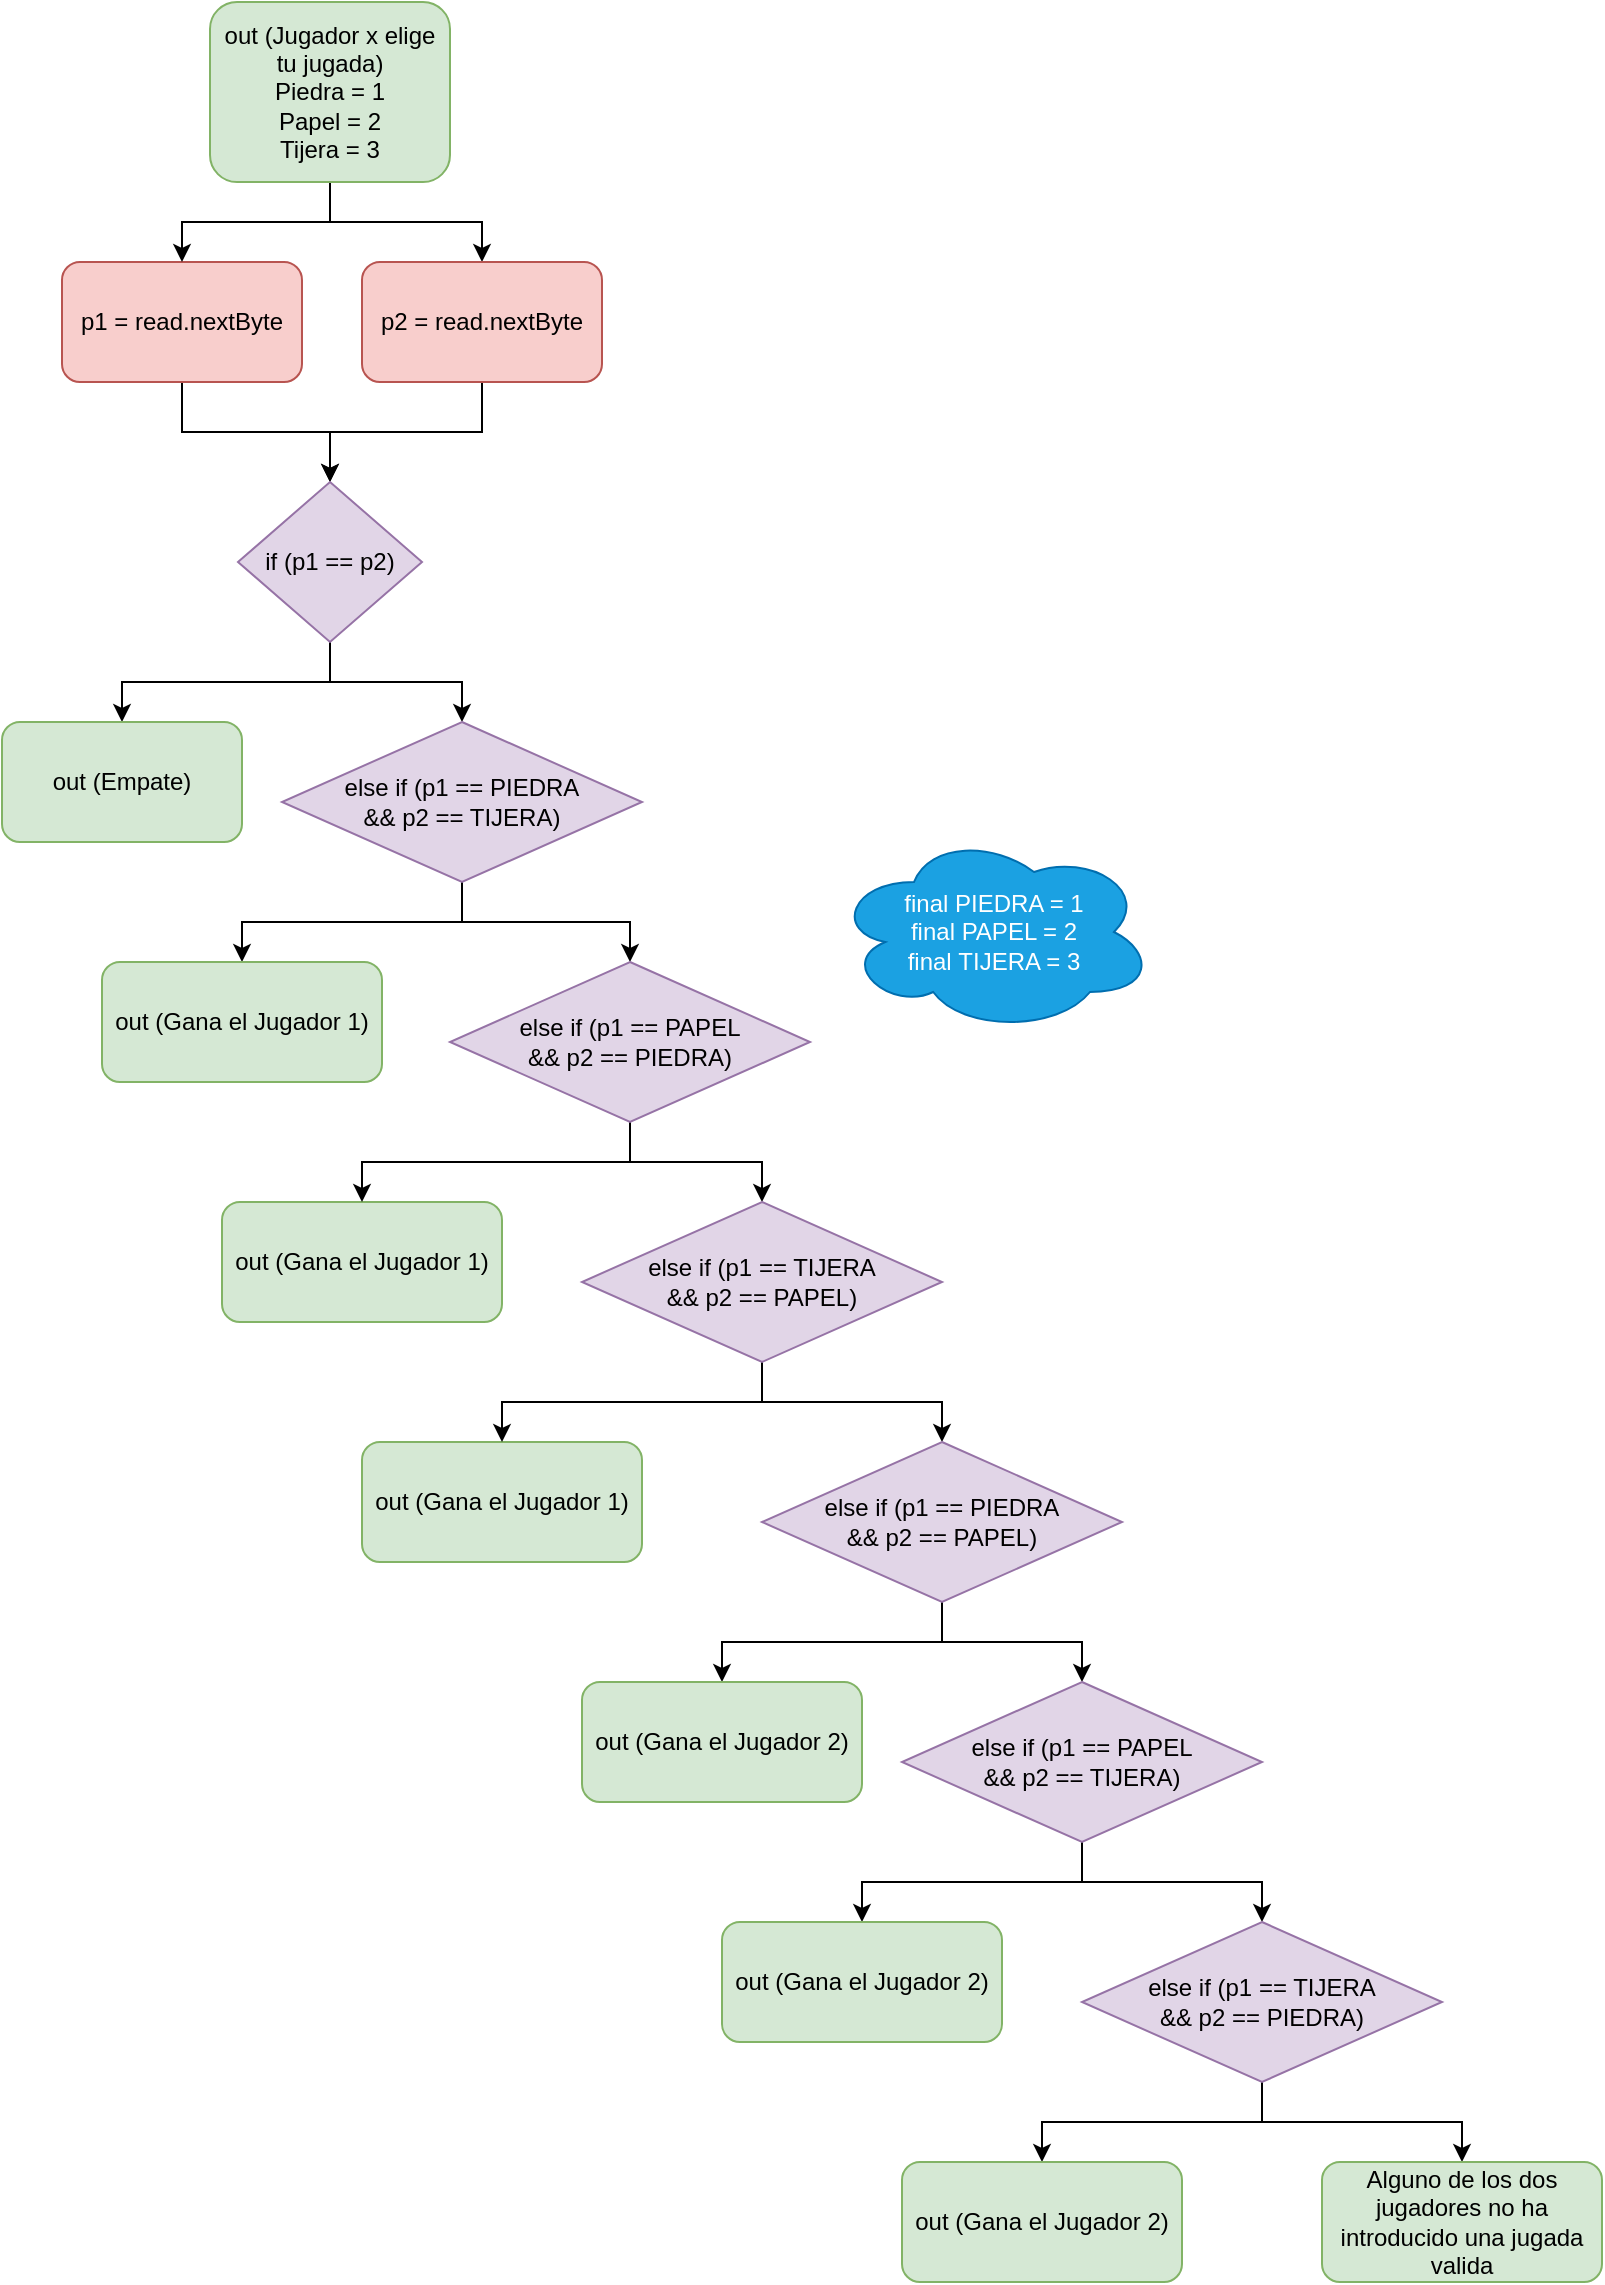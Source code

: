 <mxfile version="20.4.0" type="github">
  <diagram id="C5RBs43oDa-KdzZeNtuy" name="Page-1">
    <mxGraphModel dx="1784" dy="836" grid="1" gridSize="10" guides="1" tooltips="1" connect="1" arrows="0" fold="1" page="1" pageScale="1" pageWidth="827" pageHeight="1169" math="0" shadow="0">
      <root>
        <mxCell id="WIyWlLk6GJQsqaUBKTNV-0" />
        <mxCell id="WIyWlLk6GJQsqaUBKTNV-1" parent="WIyWlLk6GJQsqaUBKTNV-0" />
        <mxCell id="do4SoK2x88aqkqr1GzcB-0" value="final PIEDRA = 1&lt;br&gt;final&amp;nbsp;PAPEL = 2&lt;br&gt;final&amp;nbsp;TIJERA = 3" style="ellipse;shape=cloud;whiteSpace=wrap;html=1;fillColor=#1ba1e2;strokeColor=#006EAF;fontColor=#ffffff;" parent="WIyWlLk6GJQsqaUBKTNV-1" vertex="1">
          <mxGeometry x="430" y="430" width="160" height="100" as="geometry" />
        </mxCell>
        <mxCell id="do4SoK2x88aqkqr1GzcB-9" style="edgeStyle=orthogonalEdgeStyle;rounded=0;orthogonalLoop=1;jettySize=auto;html=1;exitX=0.5;exitY=1;exitDx=0;exitDy=0;entryX=0.5;entryY=0;entryDx=0;entryDy=0;" parent="WIyWlLk6GJQsqaUBKTNV-1" source="do4SoK2x88aqkqr1GzcB-1" target="do4SoK2x88aqkqr1GzcB-6" edge="1">
          <mxGeometry relative="1" as="geometry" />
        </mxCell>
        <mxCell id="do4SoK2x88aqkqr1GzcB-1" value="p1 = read.nextByte" style="rounded=1;whiteSpace=wrap;html=1;fillColor=#f8cecc;strokeColor=#b85450;" parent="WIyWlLk6GJQsqaUBKTNV-1" vertex="1">
          <mxGeometry x="44" y="145" width="120" height="60" as="geometry" />
        </mxCell>
        <mxCell id="do4SoK2x88aqkqr1GzcB-3" style="edgeStyle=orthogonalEdgeStyle;rounded=0;orthogonalLoop=1;jettySize=auto;html=1;exitX=0.5;exitY=1;exitDx=0;exitDy=0;entryX=0.5;entryY=0;entryDx=0;entryDy=0;" parent="WIyWlLk6GJQsqaUBKTNV-1" source="do4SoK2x88aqkqr1GzcB-2" target="do4SoK2x88aqkqr1GzcB-1" edge="1">
          <mxGeometry relative="1" as="geometry" />
        </mxCell>
        <mxCell id="do4SoK2x88aqkqr1GzcB-5" style="edgeStyle=orthogonalEdgeStyle;rounded=0;orthogonalLoop=1;jettySize=auto;html=1;exitX=0.5;exitY=1;exitDx=0;exitDy=0;" parent="WIyWlLk6GJQsqaUBKTNV-1" source="do4SoK2x88aqkqr1GzcB-2" target="do4SoK2x88aqkqr1GzcB-4" edge="1">
          <mxGeometry relative="1" as="geometry" />
        </mxCell>
        <mxCell id="do4SoK2x88aqkqr1GzcB-2" value="out (Jugador x elige tu jugada)&lt;br&gt;Piedra = 1&lt;br&gt;Papel = 2&lt;br&gt;Tijera = 3" style="rounded=1;whiteSpace=wrap;html=1;fillColor=#d5e8d4;strokeColor=#82b366;" parent="WIyWlLk6GJQsqaUBKTNV-1" vertex="1">
          <mxGeometry x="118" y="15" width="120" height="90" as="geometry" />
        </mxCell>
        <mxCell id="do4SoK2x88aqkqr1GzcB-7" style="edgeStyle=orthogonalEdgeStyle;rounded=0;orthogonalLoop=1;jettySize=auto;html=1;exitX=0.5;exitY=1;exitDx=0;exitDy=0;entryX=0.5;entryY=0;entryDx=0;entryDy=0;" parent="WIyWlLk6GJQsqaUBKTNV-1" source="do4SoK2x88aqkqr1GzcB-4" target="do4SoK2x88aqkqr1GzcB-6" edge="1">
          <mxGeometry relative="1" as="geometry" />
        </mxCell>
        <mxCell id="do4SoK2x88aqkqr1GzcB-4" value="p2 = read.nextByte" style="rounded=1;whiteSpace=wrap;html=1;fillColor=#f8cecc;strokeColor=#b85450;" parent="WIyWlLk6GJQsqaUBKTNV-1" vertex="1">
          <mxGeometry x="194" y="145" width="120" height="60" as="geometry" />
        </mxCell>
        <mxCell id="do4SoK2x88aqkqr1GzcB-11" style="edgeStyle=orthogonalEdgeStyle;rounded=0;orthogonalLoop=1;jettySize=auto;html=1;exitX=0.5;exitY=1;exitDx=0;exitDy=0;entryX=0.5;entryY=0;entryDx=0;entryDy=0;" parent="WIyWlLk6GJQsqaUBKTNV-1" source="do4SoK2x88aqkqr1GzcB-6" target="do4SoK2x88aqkqr1GzcB-10" edge="1">
          <mxGeometry relative="1" as="geometry" />
        </mxCell>
        <mxCell id="do4SoK2x88aqkqr1GzcB-13" style="edgeStyle=orthogonalEdgeStyle;rounded=0;orthogonalLoop=1;jettySize=auto;html=1;exitX=0.5;exitY=1;exitDx=0;exitDy=0;entryX=0.5;entryY=0;entryDx=0;entryDy=0;" parent="WIyWlLk6GJQsqaUBKTNV-1" source="do4SoK2x88aqkqr1GzcB-6" target="do4SoK2x88aqkqr1GzcB-12" edge="1">
          <mxGeometry relative="1" as="geometry" />
        </mxCell>
        <mxCell id="do4SoK2x88aqkqr1GzcB-6" value="if (p1 == p2)" style="rhombus;whiteSpace=wrap;html=1;fillColor=#e1d5e7;strokeColor=#9673a6;" parent="WIyWlLk6GJQsqaUBKTNV-1" vertex="1">
          <mxGeometry x="132" y="255" width="92" height="80" as="geometry" />
        </mxCell>
        <mxCell id="do4SoK2x88aqkqr1GzcB-10" value="out (Empate)" style="rounded=1;whiteSpace=wrap;html=1;fillColor=#d5e8d4;strokeColor=#82b366;" parent="WIyWlLk6GJQsqaUBKTNV-1" vertex="1">
          <mxGeometry x="14" y="375" width="120" height="60" as="geometry" />
        </mxCell>
        <mxCell id="do4SoK2x88aqkqr1GzcB-18" style="edgeStyle=orthogonalEdgeStyle;rounded=0;orthogonalLoop=1;jettySize=auto;html=1;exitX=0.5;exitY=1;exitDx=0;exitDy=0;entryX=0.5;entryY=0;entryDx=0;entryDy=0;" parent="WIyWlLk6GJQsqaUBKTNV-1" source="do4SoK2x88aqkqr1GzcB-12" target="do4SoK2x88aqkqr1GzcB-14" edge="1">
          <mxGeometry relative="1" as="geometry" />
        </mxCell>
        <mxCell id="do4SoK2x88aqkqr1GzcB-19" style="edgeStyle=orthogonalEdgeStyle;rounded=0;orthogonalLoop=1;jettySize=auto;html=1;exitX=0.5;exitY=1;exitDx=0;exitDy=0;entryX=0.5;entryY=0;entryDx=0;entryDy=0;" parent="WIyWlLk6GJQsqaUBKTNV-1" source="do4SoK2x88aqkqr1GzcB-12" target="do4SoK2x88aqkqr1GzcB-17" edge="1">
          <mxGeometry relative="1" as="geometry" />
        </mxCell>
        <mxCell id="do4SoK2x88aqkqr1GzcB-12" value="else if (p1 == PIEDRA&lt;br&gt;&amp;amp;&amp;amp; p2 == TIJERA)" style="rhombus;whiteSpace=wrap;html=1;fillColor=#e1d5e7;strokeColor=#9673a6;" parent="WIyWlLk6GJQsqaUBKTNV-1" vertex="1">
          <mxGeometry x="154" y="375" width="180" height="80" as="geometry" />
        </mxCell>
        <mxCell id="do4SoK2x88aqkqr1GzcB-14" value="out (Gana el Jugador 1)" style="rounded=1;whiteSpace=wrap;html=1;fillColor=#d5e8d4;strokeColor=#82b366;" parent="WIyWlLk6GJQsqaUBKTNV-1" vertex="1">
          <mxGeometry x="64" y="495" width="140" height="60" as="geometry" />
        </mxCell>
        <mxCell id="do4SoK2x88aqkqr1GzcB-15" value="out (Gana el Jugador 1)" style="rounded=1;whiteSpace=wrap;html=1;fillColor=#d5e8d4;strokeColor=#82b366;" parent="WIyWlLk6GJQsqaUBKTNV-1" vertex="1">
          <mxGeometry x="124" y="615" width="140" height="60" as="geometry" />
        </mxCell>
        <mxCell id="do4SoK2x88aqkqr1GzcB-16" value="out (Gana el Jugador 1)" style="rounded=1;whiteSpace=wrap;html=1;fillColor=#d5e8d4;strokeColor=#82b366;" parent="WIyWlLk6GJQsqaUBKTNV-1" vertex="1">
          <mxGeometry x="194" y="735" width="140" height="60" as="geometry" />
        </mxCell>
        <mxCell id="do4SoK2x88aqkqr1GzcB-20" style="edgeStyle=orthogonalEdgeStyle;rounded=0;orthogonalLoop=1;jettySize=auto;html=1;exitX=0.5;exitY=1;exitDx=0;exitDy=0;entryX=0.5;entryY=0;entryDx=0;entryDy=0;" parent="WIyWlLk6GJQsqaUBKTNV-1" source="do4SoK2x88aqkqr1GzcB-17" target="do4SoK2x88aqkqr1GzcB-15" edge="1">
          <mxGeometry relative="1" as="geometry" />
        </mxCell>
        <mxCell id="do4SoK2x88aqkqr1GzcB-22" style="edgeStyle=orthogonalEdgeStyle;rounded=0;orthogonalLoop=1;jettySize=auto;html=1;exitX=0.5;exitY=1;exitDx=0;exitDy=0;entryX=0.5;entryY=0;entryDx=0;entryDy=0;" parent="WIyWlLk6GJQsqaUBKTNV-1" source="do4SoK2x88aqkqr1GzcB-17" target="do4SoK2x88aqkqr1GzcB-21" edge="1">
          <mxGeometry relative="1" as="geometry" />
        </mxCell>
        <mxCell id="do4SoK2x88aqkqr1GzcB-17" value="else if (p1 == PAPEL&lt;br&gt;&amp;amp;&amp;amp; p2 == PIEDRA)" style="rhombus;whiteSpace=wrap;html=1;fillColor=#e1d5e7;strokeColor=#9673a6;" parent="WIyWlLk6GJQsqaUBKTNV-1" vertex="1">
          <mxGeometry x="238" y="495" width="180" height="80" as="geometry" />
        </mxCell>
        <mxCell id="do4SoK2x88aqkqr1GzcB-23" style="edgeStyle=orthogonalEdgeStyle;rounded=0;orthogonalLoop=1;jettySize=auto;html=1;exitX=0.5;exitY=1;exitDx=0;exitDy=0;entryX=0.5;entryY=0;entryDx=0;entryDy=0;" parent="WIyWlLk6GJQsqaUBKTNV-1" source="do4SoK2x88aqkqr1GzcB-21" target="do4SoK2x88aqkqr1GzcB-16" edge="1">
          <mxGeometry relative="1" as="geometry" />
        </mxCell>
        <mxCell id="5MZl0_V9hJxUqb72R9DU-1" style="edgeStyle=orthogonalEdgeStyle;rounded=0;orthogonalLoop=1;jettySize=auto;html=1;exitX=0.5;exitY=1;exitDx=0;exitDy=0;entryX=0.5;entryY=0;entryDx=0;entryDy=0;" edge="1" parent="WIyWlLk6GJQsqaUBKTNV-1" source="do4SoK2x88aqkqr1GzcB-21" target="5MZl0_V9hJxUqb72R9DU-0">
          <mxGeometry relative="1" as="geometry" />
        </mxCell>
        <mxCell id="do4SoK2x88aqkqr1GzcB-21" value="else if (p1 == TIJERA&lt;br&gt;&amp;amp;&amp;amp; p2 == PAPEL)" style="rhombus;whiteSpace=wrap;html=1;fillColor=#e1d5e7;strokeColor=#9673a6;" parent="WIyWlLk6GJQsqaUBKTNV-1" vertex="1">
          <mxGeometry x="304" y="615" width="180" height="80" as="geometry" />
        </mxCell>
        <mxCell id="5MZl0_V9hJxUqb72R9DU-3" style="edgeStyle=orthogonalEdgeStyle;rounded=0;orthogonalLoop=1;jettySize=auto;html=1;exitX=0.5;exitY=1;exitDx=0;exitDy=0;entryX=0.5;entryY=0;entryDx=0;entryDy=0;" edge="1" parent="WIyWlLk6GJQsqaUBKTNV-1" source="5MZl0_V9hJxUqb72R9DU-0" target="5MZl0_V9hJxUqb72R9DU-2">
          <mxGeometry relative="1" as="geometry" />
        </mxCell>
        <mxCell id="5MZl0_V9hJxUqb72R9DU-5" style="edgeStyle=orthogonalEdgeStyle;rounded=0;orthogonalLoop=1;jettySize=auto;html=1;exitX=0.5;exitY=1;exitDx=0;exitDy=0;entryX=0.5;entryY=0;entryDx=0;entryDy=0;" edge="1" parent="WIyWlLk6GJQsqaUBKTNV-1" source="5MZl0_V9hJxUqb72R9DU-0" target="5MZl0_V9hJxUqb72R9DU-4">
          <mxGeometry relative="1" as="geometry" />
        </mxCell>
        <mxCell id="5MZl0_V9hJxUqb72R9DU-0" value="else if (p1 == PIEDRA&lt;br&gt;&amp;amp;&amp;amp; p2 == PAPEL)" style="rhombus;whiteSpace=wrap;html=1;fillColor=#e1d5e7;strokeColor=#9673a6;" vertex="1" parent="WIyWlLk6GJQsqaUBKTNV-1">
          <mxGeometry x="394" y="735" width="180" height="80" as="geometry" />
        </mxCell>
        <mxCell id="5MZl0_V9hJxUqb72R9DU-2" value="out (Gana el Jugador 2)" style="rounded=1;whiteSpace=wrap;html=1;fillColor=#d5e8d4;strokeColor=#82b366;" vertex="1" parent="WIyWlLk6GJQsqaUBKTNV-1">
          <mxGeometry x="304" y="855" width="140" height="60" as="geometry" />
        </mxCell>
        <mxCell id="5MZl0_V9hJxUqb72R9DU-7" style="edgeStyle=orthogonalEdgeStyle;rounded=0;orthogonalLoop=1;jettySize=auto;html=1;exitX=0.5;exitY=1;exitDx=0;exitDy=0;entryX=0.5;entryY=0;entryDx=0;entryDy=0;" edge="1" parent="WIyWlLk6GJQsqaUBKTNV-1" source="5MZl0_V9hJxUqb72R9DU-4" target="5MZl0_V9hJxUqb72R9DU-6">
          <mxGeometry relative="1" as="geometry" />
        </mxCell>
        <mxCell id="5MZl0_V9hJxUqb72R9DU-9" style="edgeStyle=orthogonalEdgeStyle;rounded=0;orthogonalLoop=1;jettySize=auto;html=1;exitX=0.5;exitY=1;exitDx=0;exitDy=0;entryX=0.5;entryY=0;entryDx=0;entryDy=0;" edge="1" parent="WIyWlLk6GJQsqaUBKTNV-1" source="5MZl0_V9hJxUqb72R9DU-4" target="5MZl0_V9hJxUqb72R9DU-8">
          <mxGeometry relative="1" as="geometry" />
        </mxCell>
        <mxCell id="5MZl0_V9hJxUqb72R9DU-4" value="else if (p1 == PAPEL&lt;br&gt;&amp;amp;&amp;amp; p2 == TIJERA)" style="rhombus;whiteSpace=wrap;html=1;fillColor=#e1d5e7;strokeColor=#9673a6;" vertex="1" parent="WIyWlLk6GJQsqaUBKTNV-1">
          <mxGeometry x="464" y="855" width="180" height="80" as="geometry" />
        </mxCell>
        <mxCell id="5MZl0_V9hJxUqb72R9DU-6" value="out (Gana el Jugador 2)" style="rounded=1;whiteSpace=wrap;html=1;fillColor=#d5e8d4;strokeColor=#82b366;" vertex="1" parent="WIyWlLk6GJQsqaUBKTNV-1">
          <mxGeometry x="374" y="975" width="140" height="60" as="geometry" />
        </mxCell>
        <mxCell id="5MZl0_V9hJxUqb72R9DU-11" style="edgeStyle=orthogonalEdgeStyle;rounded=0;orthogonalLoop=1;jettySize=auto;html=1;exitX=0.5;exitY=1;exitDx=0;exitDy=0;entryX=0.5;entryY=0;entryDx=0;entryDy=0;" edge="1" parent="WIyWlLk6GJQsqaUBKTNV-1" source="5MZl0_V9hJxUqb72R9DU-8" target="5MZl0_V9hJxUqb72R9DU-10">
          <mxGeometry relative="1" as="geometry" />
        </mxCell>
        <mxCell id="5MZl0_V9hJxUqb72R9DU-13" style="edgeStyle=orthogonalEdgeStyle;rounded=0;orthogonalLoop=1;jettySize=auto;html=1;exitX=0.5;exitY=1;exitDx=0;exitDy=0;entryX=0.5;entryY=0;entryDx=0;entryDy=0;" edge="1" parent="WIyWlLk6GJQsqaUBKTNV-1" source="5MZl0_V9hJxUqb72R9DU-8" target="5MZl0_V9hJxUqb72R9DU-12">
          <mxGeometry relative="1" as="geometry" />
        </mxCell>
        <mxCell id="5MZl0_V9hJxUqb72R9DU-8" value="else if (p1 == TIJERA&lt;br&gt;&amp;amp;&amp;amp; p2 == PIEDRA)" style="rhombus;whiteSpace=wrap;html=1;fillColor=#e1d5e7;strokeColor=#9673a6;" vertex="1" parent="WIyWlLk6GJQsqaUBKTNV-1">
          <mxGeometry x="554" y="975" width="180" height="80" as="geometry" />
        </mxCell>
        <mxCell id="5MZl0_V9hJxUqb72R9DU-10" value="out (Gana el Jugador 2)" style="rounded=1;whiteSpace=wrap;html=1;fillColor=#d5e8d4;strokeColor=#82b366;" vertex="1" parent="WIyWlLk6GJQsqaUBKTNV-1">
          <mxGeometry x="464" y="1095" width="140" height="60" as="geometry" />
        </mxCell>
        <mxCell id="5MZl0_V9hJxUqb72R9DU-12" value="Alguno de los dos jugadores no ha introducido una jugada valida" style="rounded=1;whiteSpace=wrap;html=1;fillColor=#d5e8d4;strokeColor=#82b366;" vertex="1" parent="WIyWlLk6GJQsqaUBKTNV-1">
          <mxGeometry x="674" y="1095" width="140" height="60" as="geometry" />
        </mxCell>
      </root>
    </mxGraphModel>
  </diagram>
</mxfile>
